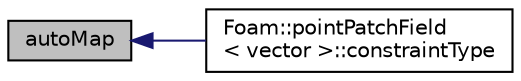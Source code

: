 digraph "autoMap"
{
  bgcolor="transparent";
  edge [fontname="Helvetica",fontsize="10",labelfontname="Helvetica",labelfontsize="10"];
  node [fontname="Helvetica",fontsize="10",shape=record];
  rankdir="LR";
  Node1 [label="autoMap",height=0.2,width=0.4,color="black", fillcolor="grey75", style="filled", fontcolor="black"];
  Node1 -> Node2 [dir="back",color="midnightblue",fontsize="10",style="solid",fontname="Helvetica"];
  Node2 [label="Foam::pointPatchField\l\< vector \>::constraintType",height=0.2,width=0.4,color="black",URL="$a01936.html#aff64e9510b9682c7d1a85746a8ff92dd",tooltip="Return the constraint type this pointPatchField implements. "];
}
